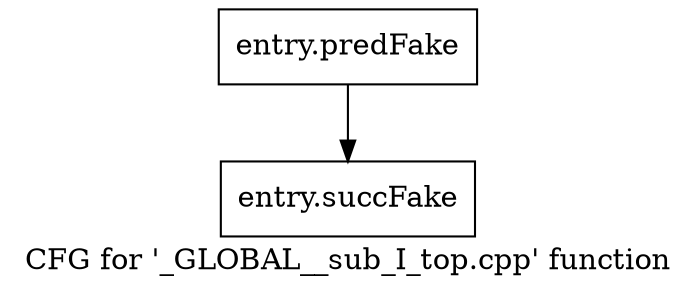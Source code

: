 digraph "CFG for '_GLOBAL__sub_I_top.cpp' function" {
	label="CFG for '_GLOBAL__sub_I_top.cpp' function";

	Node0x3c72f40 [shape=record,filename="../../../top.cpp",linenumber="0",label="{entry.predFake}"];
	Node0x3c72f40 -> Node0x3ea18a0[ callList="" memoryops="" filename="../../../top.cpp" execusionnum="0"];
	Node0x3ea18a0 [shape=record,filename="",linenumber="",label="{entry.succFake}"];
}
